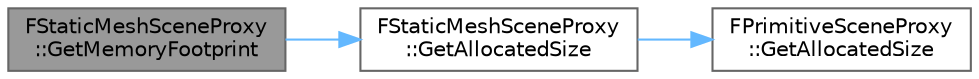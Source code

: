 digraph "FStaticMeshSceneProxy::GetMemoryFootprint"
{
 // INTERACTIVE_SVG=YES
 // LATEX_PDF_SIZE
  bgcolor="transparent";
  edge [fontname=Helvetica,fontsize=10,labelfontname=Helvetica,labelfontsize=10];
  node [fontname=Helvetica,fontsize=10,shape=box,height=0.2,width=0.4];
  rankdir="LR";
  Node1 [id="Node000001",label="FStaticMeshSceneProxy\l::GetMemoryFootprint",height=0.2,width=0.4,color="gray40", fillcolor="grey60", style="filled", fontcolor="black",tooltip="Every derived class should override these functions."];
  Node1 -> Node2 [id="edge1_Node000001_Node000002",color="steelblue1",style="solid",tooltip=" "];
  Node2 [id="Node000002",label="FStaticMeshSceneProxy\l::GetAllocatedSize",height=0.2,width=0.4,color="grey40", fillcolor="white", style="filled",URL="$df/d69/classFStaticMeshSceneProxy.html#a1d78220bfdc8876333cb3fda3230a08e",tooltip=" "];
  Node2 -> Node3 [id="edge2_Node000002_Node000003",color="steelblue1",style="solid",tooltip=" "];
  Node3 [id="Node000003",label="FPrimitiveSceneProxy\l::GetAllocatedSize",height=0.2,width=0.4,color="grey40", fillcolor="white", style="filled",URL="$d4/de9/classFPrimitiveSceneProxy.html#a77efabaeabee9fb309946874672e6a61",tooltip=" "];
}
